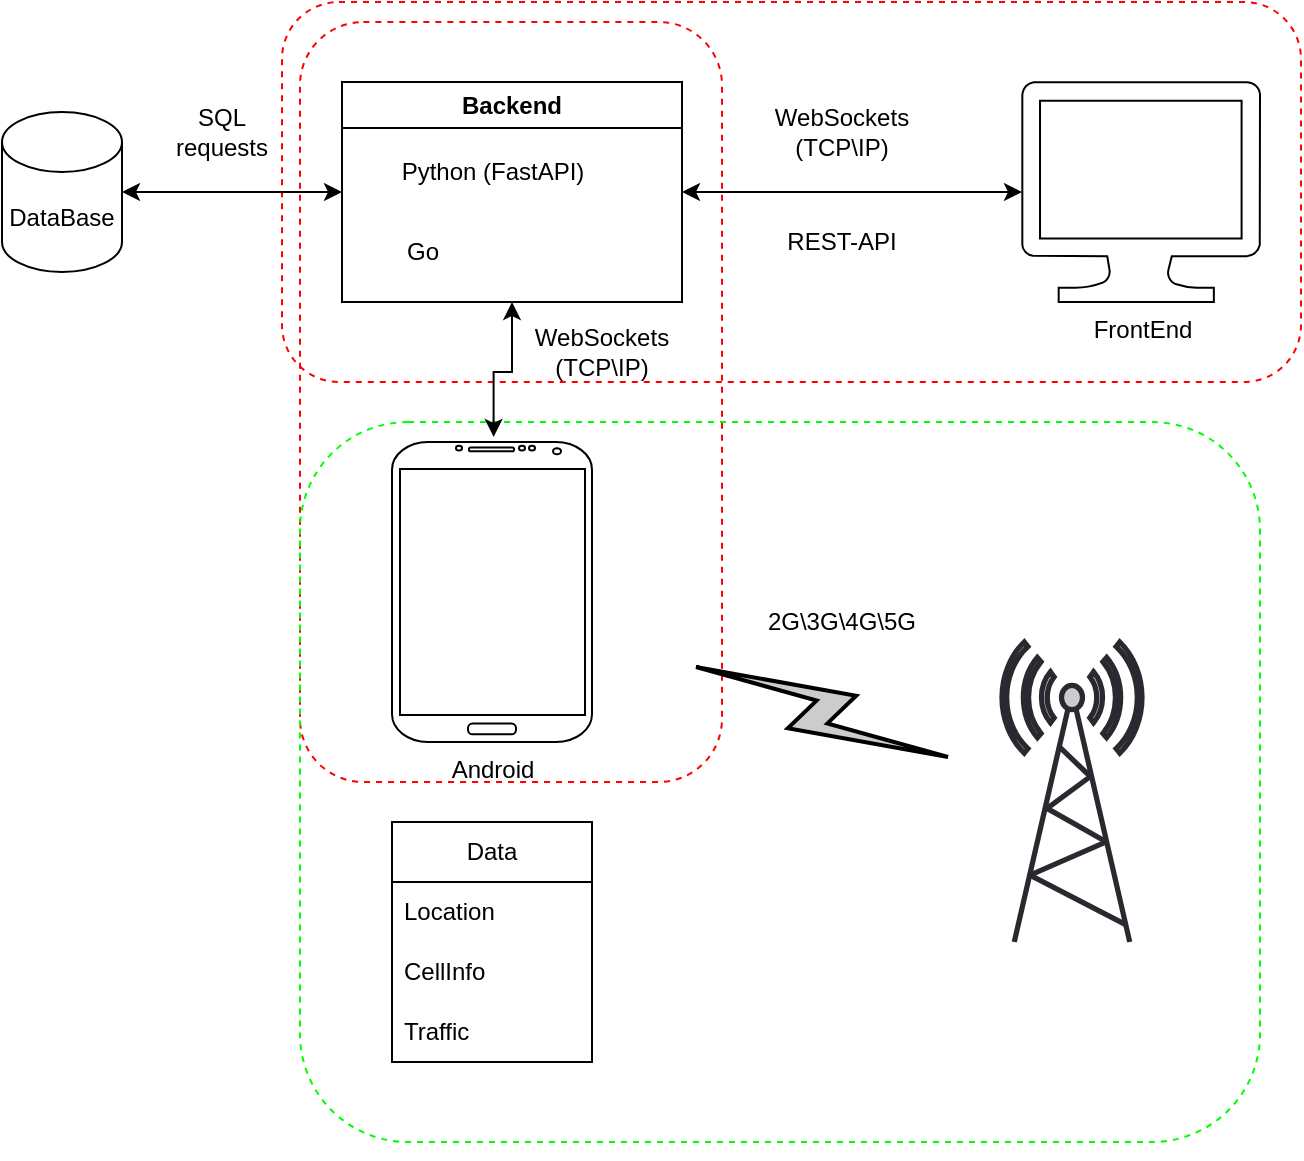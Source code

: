 <mxfile version="24.8.4">
  <diagram name="Page-1" id="KYFhiH7ngO7Qfmtb34VM">
    <mxGraphModel dx="1800" dy="1015" grid="1" gridSize="10" guides="1" tooltips="1" connect="1" arrows="1" fold="1" page="1" pageScale="1" pageWidth="827" pageHeight="1169" math="0" shadow="0">
      <root>
        <mxCell id="0" />
        <mxCell id="1" parent="0" />
        <mxCell id="1gpyo7fkE2DKSGDrGYv--28" value="" style="rounded=1;whiteSpace=wrap;html=1;fillColor=none;dashed=1;strokeColor=#ff0000;" vertex="1" parent="1">
          <mxGeometry x="259" y="370" width="211" height="380" as="geometry" />
        </mxCell>
        <mxCell id="1gpyo7fkE2DKSGDrGYv--29" value="" style="rounded=1;whiteSpace=wrap;html=1;fillColor=none;dashed=1;strokeColor=#ff0000;" vertex="1" parent="1">
          <mxGeometry x="250" y="360" width="509.5" height="190" as="geometry" />
        </mxCell>
        <mxCell id="1gpyo7fkE2DKSGDrGYv--25" value="" style="rounded=1;whiteSpace=wrap;html=1;fillColor=none;dashed=1;strokeColor=#00FF00;" vertex="1" parent="1">
          <mxGeometry x="259" y="570" width="480" height="360" as="geometry" />
        </mxCell>
        <mxCell id="1gpyo7fkE2DKSGDrGYv--1" value="Android" style="verticalLabelPosition=bottom;verticalAlign=top;html=1;shadow=0;dashed=0;strokeWidth=1;shape=mxgraph.android.phone2;strokeColor=#000000;" vertex="1" parent="1">
          <mxGeometry x="305" y="580" width="100" height="150" as="geometry" />
        </mxCell>
        <mxCell id="1gpyo7fkE2DKSGDrGYv--3" value="Data" style="swimlane;fontStyle=0;childLayout=stackLayout;horizontal=1;startSize=30;horizontalStack=0;resizeParent=1;resizeParentMax=0;resizeLast=0;collapsible=1;marginBottom=0;whiteSpace=wrap;html=1;" vertex="1" parent="1">
          <mxGeometry x="305" y="770" width="100" height="120" as="geometry">
            <mxRectangle x="300" y="740" width="70" height="30" as="alternateBounds" />
          </mxGeometry>
        </mxCell>
        <mxCell id="1gpyo7fkE2DKSGDrGYv--4" value="Location" style="text;strokeColor=none;fillColor=none;align=left;verticalAlign=middle;spacingLeft=4;spacingRight=4;overflow=hidden;points=[[0,0.5],[1,0.5]];portConstraint=eastwest;rotatable=0;whiteSpace=wrap;html=1;" vertex="1" parent="1gpyo7fkE2DKSGDrGYv--3">
          <mxGeometry y="30" width="100" height="30" as="geometry" />
        </mxCell>
        <mxCell id="1gpyo7fkE2DKSGDrGYv--5" value="CellInfo" style="text;strokeColor=none;fillColor=none;align=left;verticalAlign=middle;spacingLeft=4;spacingRight=4;overflow=hidden;points=[[0,0.5],[1,0.5]];portConstraint=eastwest;rotatable=0;whiteSpace=wrap;html=1;" vertex="1" parent="1gpyo7fkE2DKSGDrGYv--3">
          <mxGeometry y="60" width="100" height="30" as="geometry" />
        </mxCell>
        <mxCell id="1gpyo7fkE2DKSGDrGYv--6" value="Traffic" style="text;strokeColor=none;fillColor=none;align=left;verticalAlign=middle;spacingLeft=4;spacingRight=4;overflow=hidden;points=[[0,0.5],[1,0.5]];portConstraint=eastwest;rotatable=0;whiteSpace=wrap;html=1;" vertex="1" parent="1gpyo7fkE2DKSGDrGYv--3">
          <mxGeometry y="90" width="100" height="30" as="geometry" />
        </mxCell>
        <mxCell id="1gpyo7fkE2DKSGDrGYv--9" value="Backend" style="swimlane;whiteSpace=wrap;html=1;" vertex="1" parent="1">
          <mxGeometry x="280" y="400" width="170" height="110" as="geometry" />
        </mxCell>
        <mxCell id="1gpyo7fkE2DKSGDrGYv--13" value="Python (FastAPI)" style="text;html=1;align=center;verticalAlign=middle;resizable=0;points=[];autosize=1;strokeColor=none;fillColor=none;" vertex="1" parent="1gpyo7fkE2DKSGDrGYv--9">
          <mxGeometry x="20" y="30" width="110" height="30" as="geometry" />
        </mxCell>
        <mxCell id="1gpyo7fkE2DKSGDrGYv--12" value="Go" style="text;html=1;align=center;verticalAlign=middle;resizable=0;points=[];autosize=1;strokeColor=none;fillColor=none;" vertex="1" parent="1gpyo7fkE2DKSGDrGYv--9">
          <mxGeometry x="20" y="70" width="40" height="30" as="geometry" />
        </mxCell>
        <mxCell id="1gpyo7fkE2DKSGDrGYv--11" style="edgeStyle=orthogonalEdgeStyle;rounded=0;orthogonalLoop=1;jettySize=auto;html=1;entryX=0.508;entryY=-0.017;entryDx=0;entryDy=0;entryPerimeter=0;startArrow=classic;startFill=1;" edge="1" parent="1" source="1gpyo7fkE2DKSGDrGYv--9" target="1gpyo7fkE2DKSGDrGYv--1">
          <mxGeometry relative="1" as="geometry" />
        </mxCell>
        <mxCell id="1gpyo7fkE2DKSGDrGYv--15" style="edgeStyle=orthogonalEdgeStyle;rounded=0;orthogonalLoop=1;jettySize=auto;html=1;entryX=0;entryY=0.5;entryDx=0;entryDy=0;startArrow=classic;startFill=1;" edge="1" parent="1" source="1gpyo7fkE2DKSGDrGYv--14" target="1gpyo7fkE2DKSGDrGYv--9">
          <mxGeometry relative="1" as="geometry" />
        </mxCell>
        <mxCell id="1gpyo7fkE2DKSGDrGYv--14" value="DataBase" style="shape=cylinder3;whiteSpace=wrap;html=1;boundedLbl=1;backgroundOutline=1;size=15;" vertex="1" parent="1">
          <mxGeometry x="110" y="415" width="60" height="80" as="geometry" />
        </mxCell>
        <mxCell id="1gpyo7fkE2DKSGDrGYv--16" value="SQL requests" style="text;html=1;align=center;verticalAlign=middle;whiteSpace=wrap;rounded=0;" vertex="1" parent="1">
          <mxGeometry x="190" y="410" width="60" height="30" as="geometry" />
        </mxCell>
        <mxCell id="1gpyo7fkE2DKSGDrGYv--17" value="WebSockets (TCP\IP&lt;span style=&quot;background-color: initial;&quot;&gt;)&lt;/span&gt;" style="text;html=1;align=center;verticalAlign=middle;whiteSpace=wrap;rounded=0;" vertex="1" parent="1">
          <mxGeometry x="380" y="520" width="60" height="30" as="geometry" />
        </mxCell>
        <mxCell id="1gpyo7fkE2DKSGDrGYv--18" value="FrontEnd" style="verticalLabelPosition=bottom;html=1;verticalAlign=top;align=center;strokeColor=default;fillColor=none;shape=mxgraph.azure.computer;pointerEvents=1;gradientColor=none;" vertex="1" parent="1">
          <mxGeometry x="620" y="400" width="119" height="110" as="geometry" />
        </mxCell>
        <mxCell id="1gpyo7fkE2DKSGDrGYv--19" style="edgeStyle=orthogonalEdgeStyle;rounded=0;orthogonalLoop=1;jettySize=auto;html=1;entryX=0;entryY=0.5;entryDx=0;entryDy=0;entryPerimeter=0;startArrow=classic;startFill=1;" edge="1" parent="1" source="1gpyo7fkE2DKSGDrGYv--9" target="1gpyo7fkE2DKSGDrGYv--18">
          <mxGeometry relative="1" as="geometry" />
        </mxCell>
        <mxCell id="1gpyo7fkE2DKSGDrGYv--20" value="WebSockets (TCP\IP&lt;span style=&quot;background-color: initial;&quot;&gt;)&lt;/span&gt;" style="text;html=1;align=center;verticalAlign=middle;whiteSpace=wrap;rounded=0;" vertex="1" parent="1">
          <mxGeometry x="500" y="410" width="60" height="30" as="geometry" />
        </mxCell>
        <mxCell id="1gpyo7fkE2DKSGDrGYv--21" value="REST-API" style="text;html=1;align=center;verticalAlign=middle;whiteSpace=wrap;rounded=0;" vertex="1" parent="1">
          <mxGeometry x="500" y="465" width="60" height="30" as="geometry" />
        </mxCell>
        <mxCell id="1gpyo7fkE2DKSGDrGYv--22" value="" style="fontColor=#0066CC;verticalAlign=top;verticalLabelPosition=bottom;labelPosition=center;align=center;html=1;outlineConnect=0;fillColor=#CCCCCC;strokeColor=#282a2f;gradientColor=none;gradientDirection=north;strokeWidth=2;shape=mxgraph.networks.radio_tower;" vertex="1" parent="1">
          <mxGeometry x="610" y="680" width="70" height="150" as="geometry" />
        </mxCell>
        <mxCell id="1gpyo7fkE2DKSGDrGYv--23" value="" style="html=1;outlineConnect=0;fillColor=#CCCCCC;strokeColor=#000000;gradientColor=none;gradientDirection=north;strokeWidth=2;shape=mxgraph.networks.comm_link_edge;html=1;rounded=0;" edge="1" parent="1">
          <mxGeometry width="100" height="100" relative="1" as="geometry">
            <mxPoint x="450" y="690" as="sourcePoint" />
            <mxPoint x="590" y="740" as="targetPoint" />
            <Array as="points">
              <mxPoint x="560" y="750" />
              <mxPoint x="650" y="750" />
            </Array>
          </mxGeometry>
        </mxCell>
        <mxCell id="1gpyo7fkE2DKSGDrGYv--24" value="2G\3G\4G\5G" style="text;html=1;align=center;verticalAlign=middle;whiteSpace=wrap;rounded=0;" vertex="1" parent="1">
          <mxGeometry x="485" y="650" width="90" height="40" as="geometry" />
        </mxCell>
        <mxCell id="1gpyo7fkE2DKSGDrGYv--27" style="edgeStyle=orthogonalEdgeStyle;rounded=0;orthogonalLoop=1;jettySize=auto;html=1;exitX=0.5;exitY=1;exitDx=0;exitDy=0;" edge="1" parent="1" source="1gpyo7fkE2DKSGDrGYv--25" target="1gpyo7fkE2DKSGDrGYv--25">
          <mxGeometry relative="1" as="geometry" />
        </mxCell>
      </root>
    </mxGraphModel>
  </diagram>
</mxfile>
